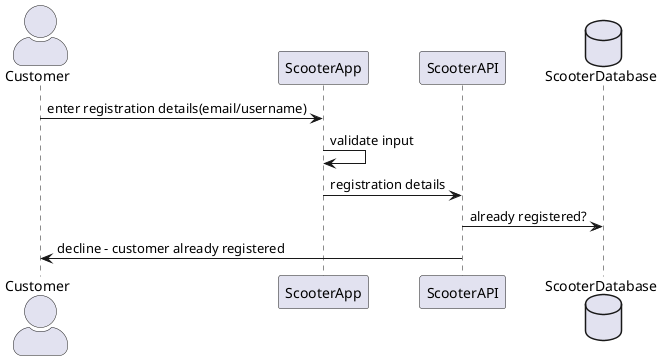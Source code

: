 @startuml

skinparam actorStyle awesome

actor Customer
participant ScooterApp
participant ScooterAPI
database ScooterDatabase

Customer -> ScooterApp: enter registration details(email/username)
ScooterApp -> ScooterApp: validate input
ScooterApp -> ScooterAPI: registration details
ScooterAPI -> ScooterDatabase: already registered?
ScooterAPI -> Customer: decline - customer already registered



@enduml
